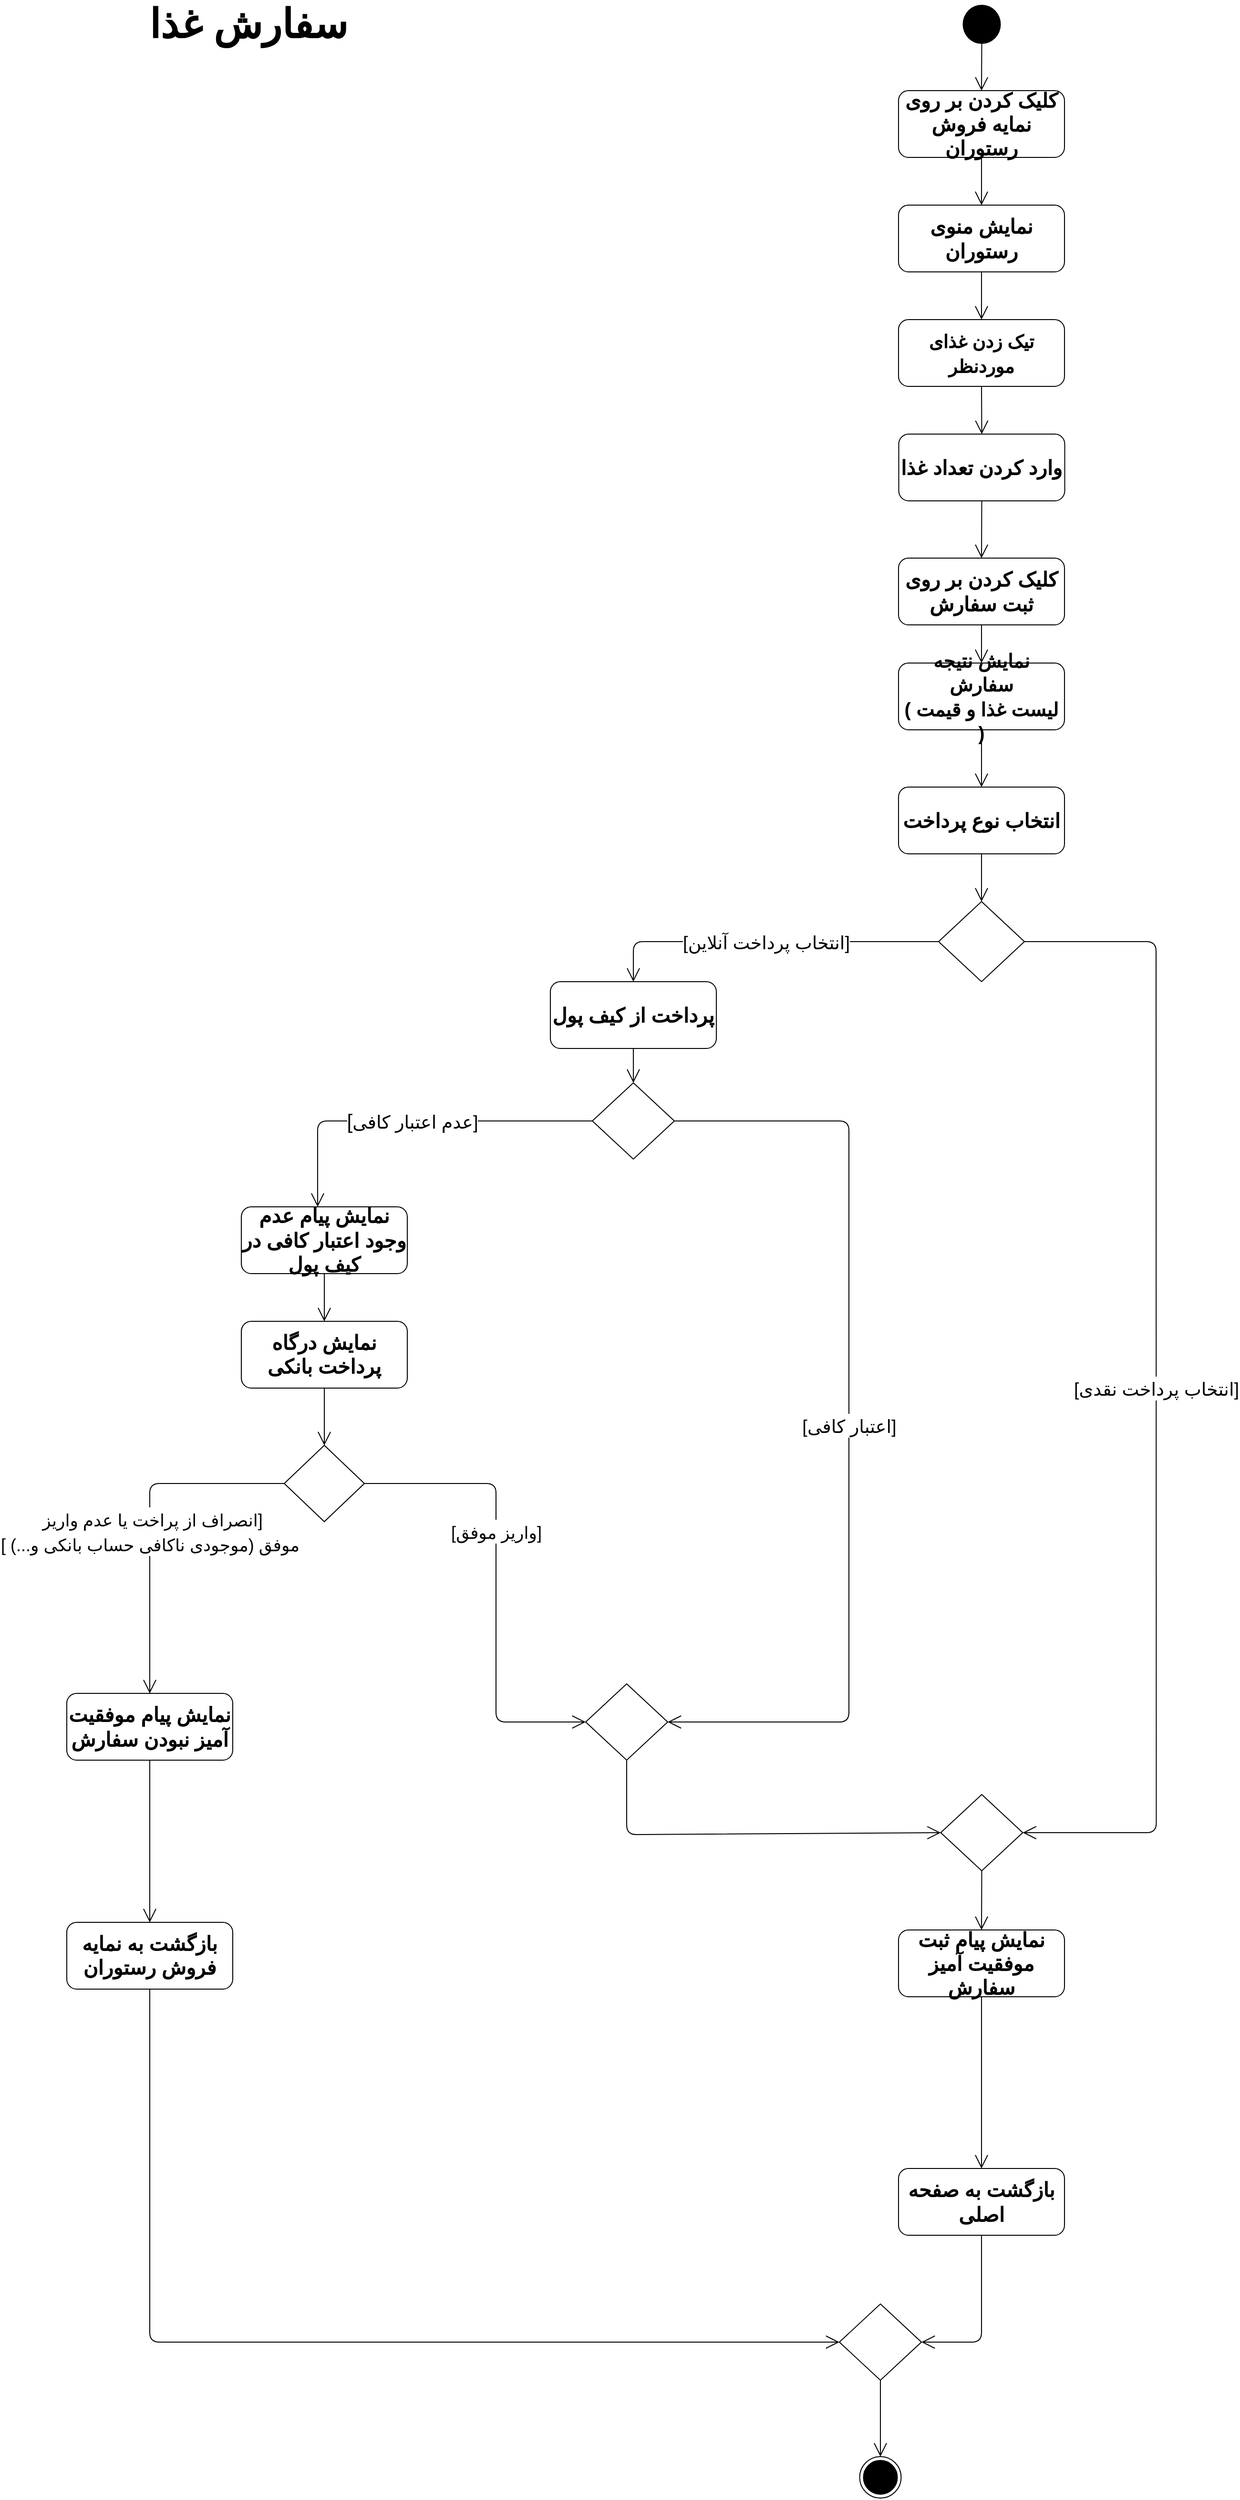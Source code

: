 <mxfile version="14.0.0" type="github">
  <diagram name="Page-1" id="e7e014a7-5840-1c2e-5031-d8a46d1fe8dd">
    <mxGraphModel dx="1221" dy="3682" grid="1" gridSize="10" guides="1" tooltips="1" connect="1" arrows="1" fold="1" page="1" pageScale="1" pageWidth="1500" pageHeight="3000" background="#ffffff" math="0" shadow="0">
      <root>
        <mxCell id="0" />
        <mxCell id="1" parent="0" />
        <mxCell id="H85ItWtwwnXYT-WH__-k-42" value="" style="ellipse;fillColor=#000000;strokeColor=none;aspect=fixed;" parent="1" vertex="1">
          <mxGeometry x="1049.25" y="-2900" width="40" height="41.03" as="geometry" />
        </mxCell>
        <mxCell id="H85ItWtwwnXYT-WH__-k-43" value="نمایش منوی رستوران" style="shape=rect;html=1;rounded=1;whiteSpace=wrap;align=center;fontSize=21;fontStyle=1" parent="1" vertex="1">
          <mxGeometry x="982" y="-2690" width="174" height="70" as="geometry" />
        </mxCell>
        <mxCell id="H85ItWtwwnXYT-WH__-k-44" value="" style="endArrow=open;endFill=1;endSize=12;html=1;fontSize=21;exitX=0.5;exitY=1;exitDx=0;exitDy=0;entryX=0.5;entryY=0;entryDx=0;entryDy=0;" parent="1" source="H85ItWtwwnXYT-WH__-k-42" target="H85ItWtwwnXYT-WH__-k-51" edge="1">
          <mxGeometry width="160" relative="1" as="geometry">
            <mxPoint x="1094" y="-2530" as="sourcePoint" />
            <mxPoint x="1254" y="-2530" as="targetPoint" />
          </mxGeometry>
        </mxCell>
        <mxCell id="H85ItWtwwnXYT-WH__-k-45" value="" style="endArrow=open;endFill=1;endSize=12;html=1;fontSize=21;exitX=0.5;exitY=1;exitDx=0;exitDy=0;entryX=0.5;entryY=0;entryDx=0;entryDy=0;" parent="1" source="H85ItWtwwnXYT-WH__-k-43" target="H85ItWtwwnXYT-WH__-k-47" edge="1">
          <mxGeometry width="160" relative="1" as="geometry">
            <mxPoint x="1068.5" y="-2580" as="sourcePoint" />
            <mxPoint x="1069" y="-2530" as="targetPoint" />
          </mxGeometry>
        </mxCell>
        <mxCell id="H85ItWtwwnXYT-WH__-k-46" value="" style="endArrow=open;endFill=1;endSize=12;html=1;fontSize=21;exitX=0.5;exitY=1;exitDx=0;exitDy=0;entryX=0.5;entryY=0;entryDx=0;entryDy=0;" parent="1" source="H85ItWtwwnXYT-WH__-k-47" target="H85ItWtwwnXYT-WH__-k-63" edge="1">
          <mxGeometry width="160" relative="1" as="geometry">
            <mxPoint x="1069" y="-2450" as="sourcePoint" />
            <mxPoint x="1069" y="-2380" as="targetPoint" />
          </mxGeometry>
        </mxCell>
        <mxCell id="H85ItWtwwnXYT-WH__-k-47" value="&lt;span style=&quot;font-size: 19px&quot;&gt;تیک زدن غذای موردنظر&lt;/span&gt;" style="shape=rect;html=1;rounded=1;whiteSpace=wrap;align=center;fontSize=21;fontStyle=1" parent="1" vertex="1">
          <mxGeometry x="982" y="-2570" width="174" height="70" as="geometry" />
        </mxCell>
        <mxCell id="H85ItWtwwnXYT-WH__-k-48" value="" style="ellipse;html=1;shape=endState;fillColor=#000000;strokeColor=#000000;aspect=fixed;" parent="1" vertex="1">
          <mxGeometry x="941.25" y="-330" width="43.5" height="43.5" as="geometry" />
        </mxCell>
        <mxCell id="H85ItWtwwnXYT-WH__-k-49" value="&lt;font style=&quot;font-size: 21px&quot;&gt;کلیک کردن بر روی ثبت سفارش&lt;/font&gt;" style="shape=rect;html=1;rounded=1;whiteSpace=wrap;align=center;fontSize=21;fontStyle=1" parent="1" vertex="1">
          <mxGeometry x="982" y="-2320" width="174" height="70" as="geometry" />
        </mxCell>
        <mxCell id="H85ItWtwwnXYT-WH__-k-50" value="&lt;font style=&quot;font-size: 19px&quot;&gt;[انتخاب پرداخت آنلاین]&lt;/font&gt;" style="endArrow=open;endFill=1;endSize=12;html=1;fontSize=21;exitX=0;exitY=0.5;exitDx=0;exitDy=0;entryX=0.5;entryY=0;entryDx=0;entryDy=0;" parent="1" source="H85ItWtwwnXYT-WH__-k-59" target="H85ItWtwwnXYT-WH__-k-55" edge="1">
          <mxGeometry width="160" relative="1" as="geometry">
            <mxPoint x="982" y="-1918" as="sourcePoint" />
            <mxPoint x="1407" y="-2180" as="targetPoint" />
            <Array as="points">
              <mxPoint x="704" y="-1918" />
            </Array>
          </mxGeometry>
        </mxCell>
        <mxCell id="H85ItWtwwnXYT-WH__-k-51" value="کلیک کردن بر روی نمایه فروش رستوران" style="shape=rect;html=1;rounded=1;whiteSpace=wrap;align=center;fontSize=21;fontStyle=1" parent="1" vertex="1">
          <mxGeometry x="982" y="-2810" width="174" height="70" as="geometry" />
        </mxCell>
        <mxCell id="H85ItWtwwnXYT-WH__-k-52" value="" style="endArrow=open;endFill=1;endSize=12;html=1;fontSize=21;exitX=0.5;exitY=1;exitDx=0;exitDy=0;entryX=0.5;entryY=0;entryDx=0;entryDy=0;" parent="1" source="H85ItWtwwnXYT-WH__-k-51" target="H85ItWtwwnXYT-WH__-k-43" edge="1">
          <mxGeometry width="160" relative="1" as="geometry">
            <mxPoint x="1079" y="-2858.97" as="sourcePoint" />
            <mxPoint x="1079" y="-2800" as="targetPoint" />
          </mxGeometry>
        </mxCell>
        <mxCell id="H85ItWtwwnXYT-WH__-k-53" value="&lt;span style=&quot;font-size: 20px&quot;&gt;نمایش نتیجه سفارش&lt;br&gt;( لیست غذا و قیمت )&lt;br&gt;&lt;/span&gt;" style="shape=rect;html=1;rounded=1;whiteSpace=wrap;align=center;fontSize=21;fontStyle=1" parent="1" vertex="1">
          <mxGeometry x="982" y="-2210" width="174" height="70" as="geometry" />
        </mxCell>
        <mxCell id="H85ItWtwwnXYT-WH__-k-54" value="&lt;font style=&quot;font-size: 21px&quot;&gt;انتخاب نوع پرداخت&lt;/font&gt;" style="shape=rect;html=1;rounded=1;whiteSpace=wrap;align=center;fontSize=21;fontStyle=1" parent="1" vertex="1">
          <mxGeometry x="982" y="-2080" width="174" height="70" as="geometry" />
        </mxCell>
        <mxCell id="H85ItWtwwnXYT-WH__-k-55" value="&lt;font style=&quot;font-size: 21px&quot;&gt;پرداخت از کیف پول&lt;/font&gt;" style="shape=rect;html=1;rounded=1;whiteSpace=wrap;align=center;fontSize=21;fontStyle=1" parent="1" vertex="1">
          <mxGeometry x="617" y="-1876" width="174" height="70" as="geometry" />
        </mxCell>
        <mxCell id="H85ItWtwwnXYT-WH__-k-56" value="" style="endArrow=open;endFill=1;endSize=12;html=1;fontSize=21;exitX=0.5;exitY=1;exitDx=0;exitDy=0;entryX=0.5;entryY=0;entryDx=0;entryDy=0;" parent="1" source="H85ItWtwwnXYT-WH__-k-53" target="H85ItWtwwnXYT-WH__-k-54" edge="1">
          <mxGeometry width="160" relative="1" as="geometry">
            <mxPoint x="1449.0" y="-2200" as="sourcePoint" />
            <mxPoint x="1459" y="-2140" as="targetPoint" />
          </mxGeometry>
        </mxCell>
        <mxCell id="H85ItWtwwnXYT-WH__-k-58" value="" style="endArrow=open;endFill=1;endSize=12;html=1;fontSize=21;exitX=0.5;exitY=1;exitDx=0;exitDy=0;entryX=0.5;entryY=0;entryDx=0;entryDy=0;" parent="1" source="H85ItWtwwnXYT-WH__-k-49" target="H85ItWtwwnXYT-WH__-k-53" edge="1">
          <mxGeometry width="160" relative="1" as="geometry">
            <mxPoint x="1099.0" y="-2229" as="sourcePoint" />
            <mxPoint x="1079" y="-2110" as="targetPoint" />
          </mxGeometry>
        </mxCell>
        <mxCell id="H85ItWtwwnXYT-WH__-k-59" value="" style="rhombus;" parent="1" vertex="1">
          <mxGeometry x="1024" y="-1960" width="90" height="84" as="geometry" />
        </mxCell>
        <mxCell id="H85ItWtwwnXYT-WH__-k-62" value="" style="endArrow=open;endFill=1;endSize=12;html=1;fontSize=21;exitX=0.5;exitY=1;exitDx=0;exitDy=0;entryX=0.5;entryY=0;entryDx=0;entryDy=0;" parent="1" source="H85ItWtwwnXYT-WH__-k-54" target="H85ItWtwwnXYT-WH__-k-59" edge="1">
          <mxGeometry width="160" relative="1" as="geometry">
            <mxPoint x="1068" y="-1960" as="sourcePoint" />
            <mxPoint x="1068" y="-1890" as="targetPoint" />
          </mxGeometry>
        </mxCell>
        <mxCell id="H85ItWtwwnXYT-WH__-k-63" value="&lt;font style=&quot;font-size: 21px&quot;&gt;وارد کردن تعداد غذا&lt;/font&gt;" style="shape=rect;html=1;rounded=1;whiteSpace=wrap;align=center;fontSize=21;fontStyle=1" parent="1" vertex="1">
          <mxGeometry x="982.25" y="-2450" width="174" height="70" as="geometry" />
        </mxCell>
        <mxCell id="H85ItWtwwnXYT-WH__-k-65" value="" style="endArrow=open;endFill=1;endSize=12;html=1;fontSize=21;exitX=0.5;exitY=1;exitDx=0;exitDy=0;entryX=0.5;entryY=0;entryDx=0;entryDy=0;" parent="1" source="H85ItWtwwnXYT-WH__-k-63" target="H85ItWtwwnXYT-WH__-k-49" edge="1">
          <mxGeometry width="160" relative="1" as="geometry">
            <mxPoint x="1079" y="-2470" as="sourcePoint" />
            <mxPoint x="1079" y="-2420" as="targetPoint" />
          </mxGeometry>
        </mxCell>
        <mxCell id="H85ItWtwwnXYT-WH__-k-73" value="&lt;font style=&quot;font-size: 19px&quot;&gt;[انتخاب پرداخت نقدی]&lt;/font&gt;" style="endArrow=open;endFill=1;endSize=12;html=1;fontSize=21;entryX=1;entryY=0.5;entryDx=0;entryDy=0;exitX=1;exitY=0.5;exitDx=0;exitDy=0;" parent="1" source="H85ItWtwwnXYT-WH__-k-59" target="H85ItWtwwnXYT-WH__-k-74" edge="1">
          <mxGeometry width="160" relative="1" as="geometry">
            <mxPoint x="1120" y="-1960" as="sourcePoint" />
            <mxPoint x="1243.25" y="-1514" as="targetPoint" />
            <Array as="points">
              <mxPoint x="1252" y="-1918" />
              <mxPoint x="1252.25" y="-984" />
            </Array>
          </mxGeometry>
        </mxCell>
        <mxCell id="H85ItWtwwnXYT-WH__-k-74" value="" style="rhombus;" parent="1" vertex="1">
          <mxGeometry x="1026.25" y="-1024" width="86" height="80" as="geometry" />
        </mxCell>
        <mxCell id="H85ItWtwwnXYT-WH__-k-76" value="" style="endArrow=open;endFill=1;endSize=12;html=1;fontSize=21;exitX=0.5;exitY=1;exitDx=0;exitDy=0;entryX=0.5;entryY=0;entryDx=0;entryDy=0;" parent="1" source="H85ItWtwwnXYT-WH__-k-55" target="H85ItWtwwnXYT-WH__-k-83" edge="1">
          <mxGeometry width="160" relative="1" as="geometry">
            <mxPoint x="967" y="-1876" as="sourcePoint" />
            <mxPoint x="704" y="-1740" as="targetPoint" />
          </mxGeometry>
        </mxCell>
        <mxCell id="H85ItWtwwnXYT-WH__-k-79" value="" style="endArrow=open;endFill=1;endSize=12;html=1;fontSize=21;exitX=0.5;exitY=1;exitDx=0;exitDy=0;entryX=0.5;entryY=0;entryDx=0;entryDy=0;" parent="1" source="H85ItWtwwnXYT-WH__-k-74" target="dOI7C4SFHiKhkWWQgYbi-30" edge="1">
          <mxGeometry width="160" relative="1" as="geometry">
            <mxPoint x="1226.25" y="-1155.0" as="sourcePoint" />
            <mxPoint x="1069.25" y="-924.0" as="targetPoint" />
            <Array as="points" />
          </mxGeometry>
        </mxCell>
        <mxCell id="H85ItWtwwnXYT-WH__-k-83" value="" style="rhombus;" parent="1" vertex="1">
          <mxGeometry x="661" y="-1770" width="86" height="80" as="geometry" />
        </mxCell>
        <mxCell id="H85ItWtwwnXYT-WH__-k-84" value="&lt;font style=&quot;font-size: 19px&quot;&gt;[اعتبار کافی]&lt;/font&gt;" style="endArrow=open;endFill=1;endSize=12;html=1;fontSize=21;exitX=1;exitY=0.5;exitDx=0;exitDy=0;entryX=1;entryY=0.5;entryDx=0;entryDy=0;" parent="1" source="H85ItWtwwnXYT-WH__-k-83" target="H85ItWtwwnXYT-WH__-k-98" edge="1">
          <mxGeometry width="160" relative="1" as="geometry">
            <mxPoint x="661" y="-1730" as="sourcePoint" />
            <mxPoint x="930" y="-1120" as="targetPoint" />
            <Array as="points">
              <mxPoint x="930" y="-1730" />
              <mxPoint x="930" y="-1100" />
            </Array>
          </mxGeometry>
        </mxCell>
        <mxCell id="H85ItWtwwnXYT-WH__-k-85" value="[&lt;font style=&quot;font-size: 19px&quot;&gt;عدم اعتبار کافی]&lt;/font&gt;" style="endArrow=open;endFill=1;endSize=12;html=1;fontSize=21;exitX=0;exitY=0.5;exitDx=0;exitDy=0;" parent="1" source="H85ItWtwwnXYT-WH__-k-83" edge="1">
          <mxGeometry width="160" relative="1" as="geometry">
            <mxPoint x="293" y="-1710" as="sourcePoint" />
            <mxPoint x="373" y="-1640" as="targetPoint" />
            <Array as="points">
              <mxPoint x="373" y="-1730" />
            </Array>
          </mxGeometry>
        </mxCell>
        <mxCell id="H85ItWtwwnXYT-WH__-k-92" value="&lt;font style=&quot;font-size: 21px&quot;&gt;نمایش پیام عدم وجود اعتبار کافی در کیف پول&lt;/font&gt;&lt;span style=&quot;font-size: 19px&quot;&gt;&lt;br&gt;&lt;/span&gt;" style="shape=rect;html=1;rounded=1;whiteSpace=wrap;align=center;fontSize=21;fontStyle=1" parent="1" vertex="1">
          <mxGeometry x="293" y="-1640" width="174" height="70" as="geometry" />
        </mxCell>
        <mxCell id="H85ItWtwwnXYT-WH__-k-97" value="" style="endArrow=open;endFill=1;endSize=12;html=1;fontSize=21;exitX=0.5;exitY=1;exitDx=0;exitDy=0;entryX=0;entryY=0.5;entryDx=0;entryDy=0;" parent="1" source="dOI7C4SFHiKhkWWQgYbi-3" target="dOI7C4SFHiKhkWWQgYbi-7" edge="1">
          <mxGeometry width="160" relative="1" as="geometry">
            <mxPoint x="377.0" y="-1570.0" as="sourcePoint" />
            <mxPoint x="416" y="-1500" as="targetPoint" />
          </mxGeometry>
        </mxCell>
        <mxCell id="H85ItWtwwnXYT-WH__-k-98" value="" style="rhombus;" parent="1" vertex="1">
          <mxGeometry x="654" y="-1140" width="86" height="80" as="geometry" />
        </mxCell>
        <mxCell id="H85ItWtwwnXYT-WH__-k-101" value="&lt;font style=&quot;font-size: 21px&quot;&gt;بازگشت به صفحه اصلی&lt;/font&gt;" style="shape=rect;html=1;rounded=1;whiteSpace=wrap;align=center;fontSize=21;fontStyle=1" parent="1" vertex="1">
          <mxGeometry x="982" y="-632" width="174" height="70" as="geometry" />
        </mxCell>
        <mxCell id="H85ItWtwwnXYT-WH__-k-106" value="" style="endArrow=open;endFill=1;endSize=12;html=1;fontSize=21;exitX=0.5;exitY=1;exitDx=0;exitDy=0;entryX=1;entryY=0.5;entryDx=0;entryDy=0;" parent="1" source="H85ItWtwwnXYT-WH__-k-101" target="9EJCc1OycK-AaYbKdY1B-1" edge="1">
          <mxGeometry width="160" relative="1" as="geometry">
            <mxPoint x="1079" y="-662.0" as="sourcePoint" />
            <mxPoint x="1110" y="-430" as="targetPoint" />
            <Array as="points">
              <mxPoint x="1069" y="-450" />
            </Array>
          </mxGeometry>
        </mxCell>
        <mxCell id="dOI7C4SFHiKhkWWQgYbi-3" value="&lt;font style=&quot;font-size: 21px&quot;&gt;نمایش درگاه پرداخت بانکی&lt;/font&gt;&lt;span style=&quot;font-size: 19px&quot;&gt;&lt;br&gt;&lt;/span&gt;" style="shape=rect;html=1;rounded=1;whiteSpace=wrap;align=center;fontSize=21;fontStyle=1" parent="1" vertex="1">
          <mxGeometry x="293" y="-1520" width="174" height="70" as="geometry" />
        </mxCell>
        <mxCell id="dOI7C4SFHiKhkWWQgYbi-4" value="" style="endArrow=open;endFill=1;endSize=12;html=1;fontSize=21;exitX=0.5;exitY=1;exitDx=0;exitDy=0;" parent="1" source="H85ItWtwwnXYT-WH__-k-92" target="dOI7C4SFHiKhkWWQgYbi-3" edge="1">
          <mxGeometry width="160" relative="1" as="geometry">
            <mxPoint x="380" y="-1570" as="sourcePoint" />
            <mxPoint x="416" y="-1500" as="targetPoint" />
            <Array as="points" />
          </mxGeometry>
        </mxCell>
        <mxCell id="dOI7C4SFHiKhkWWQgYbi-7" value="" style="rhombus;direction=south;" parent="1" vertex="1">
          <mxGeometry x="338" y="-1390" width="84" height="80" as="geometry" />
        </mxCell>
        <mxCell id="dOI7C4SFHiKhkWWQgYbi-8" value="&lt;font style=&quot;font-size: 18px&quot;&gt;[واریز موفق]&lt;/font&gt;" style="endArrow=open;endFill=1;endSize=12;html=1;fontSize=21;exitX=0.5;exitY=0;exitDx=0;exitDy=0;entryX=0;entryY=0.5;entryDx=0;entryDy=0;" parent="1" source="dOI7C4SFHiKhkWWQgYbi-7" target="H85ItWtwwnXYT-WH__-k-98" edge="1">
          <mxGeometry x="-0.22" width="160" relative="1" as="geometry">
            <mxPoint x="1214" y="-1240" as="sourcePoint" />
            <mxPoint x="1054" y="-1160" as="targetPoint" />
            <Array as="points">
              <mxPoint x="560" y="-1350" />
              <mxPoint x="560" y="-1100" />
            </Array>
            <mxPoint as="offset" />
          </mxGeometry>
        </mxCell>
        <mxCell id="dOI7C4SFHiKhkWWQgYbi-11" value="&lt;font style=&quot;font-size: 21px&quot;&gt;بازگشت به نمایه فروش رستوران&lt;/font&gt;&lt;span style=&quot;font-size: 19px&quot;&gt;&lt;br&gt;&lt;/span&gt;" style="shape=rect;html=1;rounded=1;whiteSpace=wrap;align=center;fontSize=21;fontStyle=1" parent="1" vertex="1">
          <mxGeometry x="110" y="-890" width="174" height="70" as="geometry" />
        </mxCell>
        <mxCell id="dOI7C4SFHiKhkWWQgYbi-17" value="" style="endArrow=open;endFill=1;endSize=12;html=1;fontSize=21;entryX=0;entryY=0.5;entryDx=0;entryDy=0;exitX=0.5;exitY=1;exitDx=0;exitDy=0;" parent="1" source="dOI7C4SFHiKhkWWQgYbi-11" target="9EJCc1OycK-AaYbKdY1B-1" edge="1">
          <mxGeometry width="160" relative="1" as="geometry">
            <mxPoint x="260" y="-900" as="sourcePoint" />
            <mxPoint x="185" y="-512" as="targetPoint" />
            <Array as="points">
              <mxPoint x="197" y="-450" />
            </Array>
          </mxGeometry>
        </mxCell>
        <mxCell id="dOI7C4SFHiKhkWWQgYbi-19" value="" style="endArrow=open;endFill=1;endSize=12;html=1;fontSize=21;entryX=0;entryY=0.5;entryDx=0;entryDy=0;exitX=0.5;exitY=1;exitDx=0;exitDy=0;" parent="1" source="H85ItWtwwnXYT-WH__-k-98" target="H85ItWtwwnXYT-WH__-k-74" edge="1">
          <mxGeometry width="160" relative="1" as="geometry">
            <mxPoint x="697" y="-1132" as="sourcePoint" />
            <mxPoint x="697" y="-1042" as="targetPoint" />
            <Array as="points">
              <mxPoint x="697" y="-982" />
            </Array>
          </mxGeometry>
        </mxCell>
        <mxCell id="dOI7C4SFHiKhkWWQgYbi-30" value="&lt;font style=&quot;font-size: 21px&quot;&gt;نمایش پیام ثبت موفقیت آمیز سفارش&lt;/font&gt;" style="shape=rect;html=1;rounded=1;whiteSpace=wrap;align=center;fontSize=21;fontStyle=1" parent="1" vertex="1">
          <mxGeometry x="982" y="-882" width="174" height="70" as="geometry" />
        </mxCell>
        <mxCell id="dOI7C4SFHiKhkWWQgYbi-31" value="" style="endArrow=open;endFill=1;endSize=12;html=1;fontSize=21;exitX=0.5;exitY=1;exitDx=0;exitDy=0;entryX=0.5;entryY=0;entryDx=0;entryDy=0;" parent="1" source="dOI7C4SFHiKhkWWQgYbi-30" target="H85ItWtwwnXYT-WH__-k-101" edge="1">
          <mxGeometry width="160" relative="1" as="geometry">
            <mxPoint x="1559.25" y="-824" as="sourcePoint" />
            <mxPoint x="1549" y="-650.0" as="targetPoint" />
            <Array as="points" />
          </mxGeometry>
        </mxCell>
        <mxCell id="9EJCc1OycK-AaYbKdY1B-1" value="" style="rhombus;" parent="1" vertex="1">
          <mxGeometry x="920" y="-490" width="86" height="80" as="geometry" />
        </mxCell>
        <mxCell id="mgqdYx7QJIfKJE_YDmIQ-2" value="&lt;font style=&quot;font-size: 21px&quot;&gt;نمایش پیام موفقیت آمیز نبودن سفارش&lt;/font&gt;" style="shape=rect;html=1;rounded=1;whiteSpace=wrap;align=center;fontSize=21;fontStyle=1" parent="1" vertex="1">
          <mxGeometry x="110" y="-1130" width="174" height="70" as="geometry" />
        </mxCell>
        <mxCell id="9EJCc1OycK-AaYbKdY1B-2" value="" style="endArrow=open;endFill=1;endSize=12;html=1;fontSize=21;exitX=0.5;exitY=1;exitDx=0;exitDy=0;entryX=0.5;entryY=0;entryDx=0;entryDy=0;" parent="1" source="9EJCc1OycK-AaYbKdY1B-1" target="H85ItWtwwnXYT-WH__-k-48" edge="1">
          <mxGeometry width="160" relative="1" as="geometry">
            <mxPoint x="1096" y="-621.0" as="sourcePoint" />
            <mxPoint x="938.75" y="-348" as="targetPoint" />
            <Array as="points" />
          </mxGeometry>
        </mxCell>
        <mxCell id="mgqdYx7QJIfKJE_YDmIQ-3" value="&lt;font style=&quot;font-size: 18px&quot;&gt;&lt;font style=&quot;font-size: 18px&quot;&gt;&amp;nbsp;انصراف&lt;/font&gt; &lt;font style=&quot;font-size: 18px&quot;&gt;از پراخت یا عدم واریز]&lt;br&gt;[ (...موفق (موجودی ناکافی حساب بانکی و&lt;/font&gt;&lt;/font&gt;" style="endArrow=open;endFill=1;endSize=12;html=1;fontSize=21;exitX=0.5;exitY=1;exitDx=0;exitDy=0;entryX=0.5;entryY=0;entryDx=0;entryDy=0;" parent="1" source="dOI7C4SFHiKhkWWQgYbi-7" target="mgqdYx7QJIfKJE_YDmIQ-2" edge="1">
          <mxGeometry x="0.058" width="160" relative="1" as="geometry">
            <mxPoint x="818" y="-1240" as="sourcePoint" />
            <mxPoint x="677" y="-760" as="targetPoint" />
            <Array as="points">
              <mxPoint x="197" y="-1350" />
            </Array>
            <mxPoint as="offset" />
          </mxGeometry>
        </mxCell>
        <mxCell id="9EJCc1OycK-AaYbKdY1B-4" value="&lt;font size=&quot;1&quot;&gt;&lt;b style=&quot;font-size: 42px&quot;&gt;سفارش غذا&lt;/b&gt;&lt;/font&gt;" style="text;html=1;align=center;verticalAlign=middle;resizable=0;points=[];autosize=1;" parent="1" vertex="1">
          <mxGeometry x="210" y="-2894.48" width="180" height="30" as="geometry" />
        </mxCell>
        <mxCell id="mgqdYx7QJIfKJE_YDmIQ-5" value="" style="endArrow=open;endFill=1;endSize=12;html=1;exitX=0.5;exitY=1;exitDx=0;exitDy=0;" parent="1" source="mgqdYx7QJIfKJE_YDmIQ-2" target="dOI7C4SFHiKhkWWQgYbi-11" edge="1">
          <mxGeometry width="160" relative="1" as="geometry">
            <mxPoint x="1130" y="-820" as="sourcePoint" />
            <mxPoint x="1290" y="-820" as="targetPoint" />
          </mxGeometry>
        </mxCell>
      </root>
    </mxGraphModel>
  </diagram>
</mxfile>
